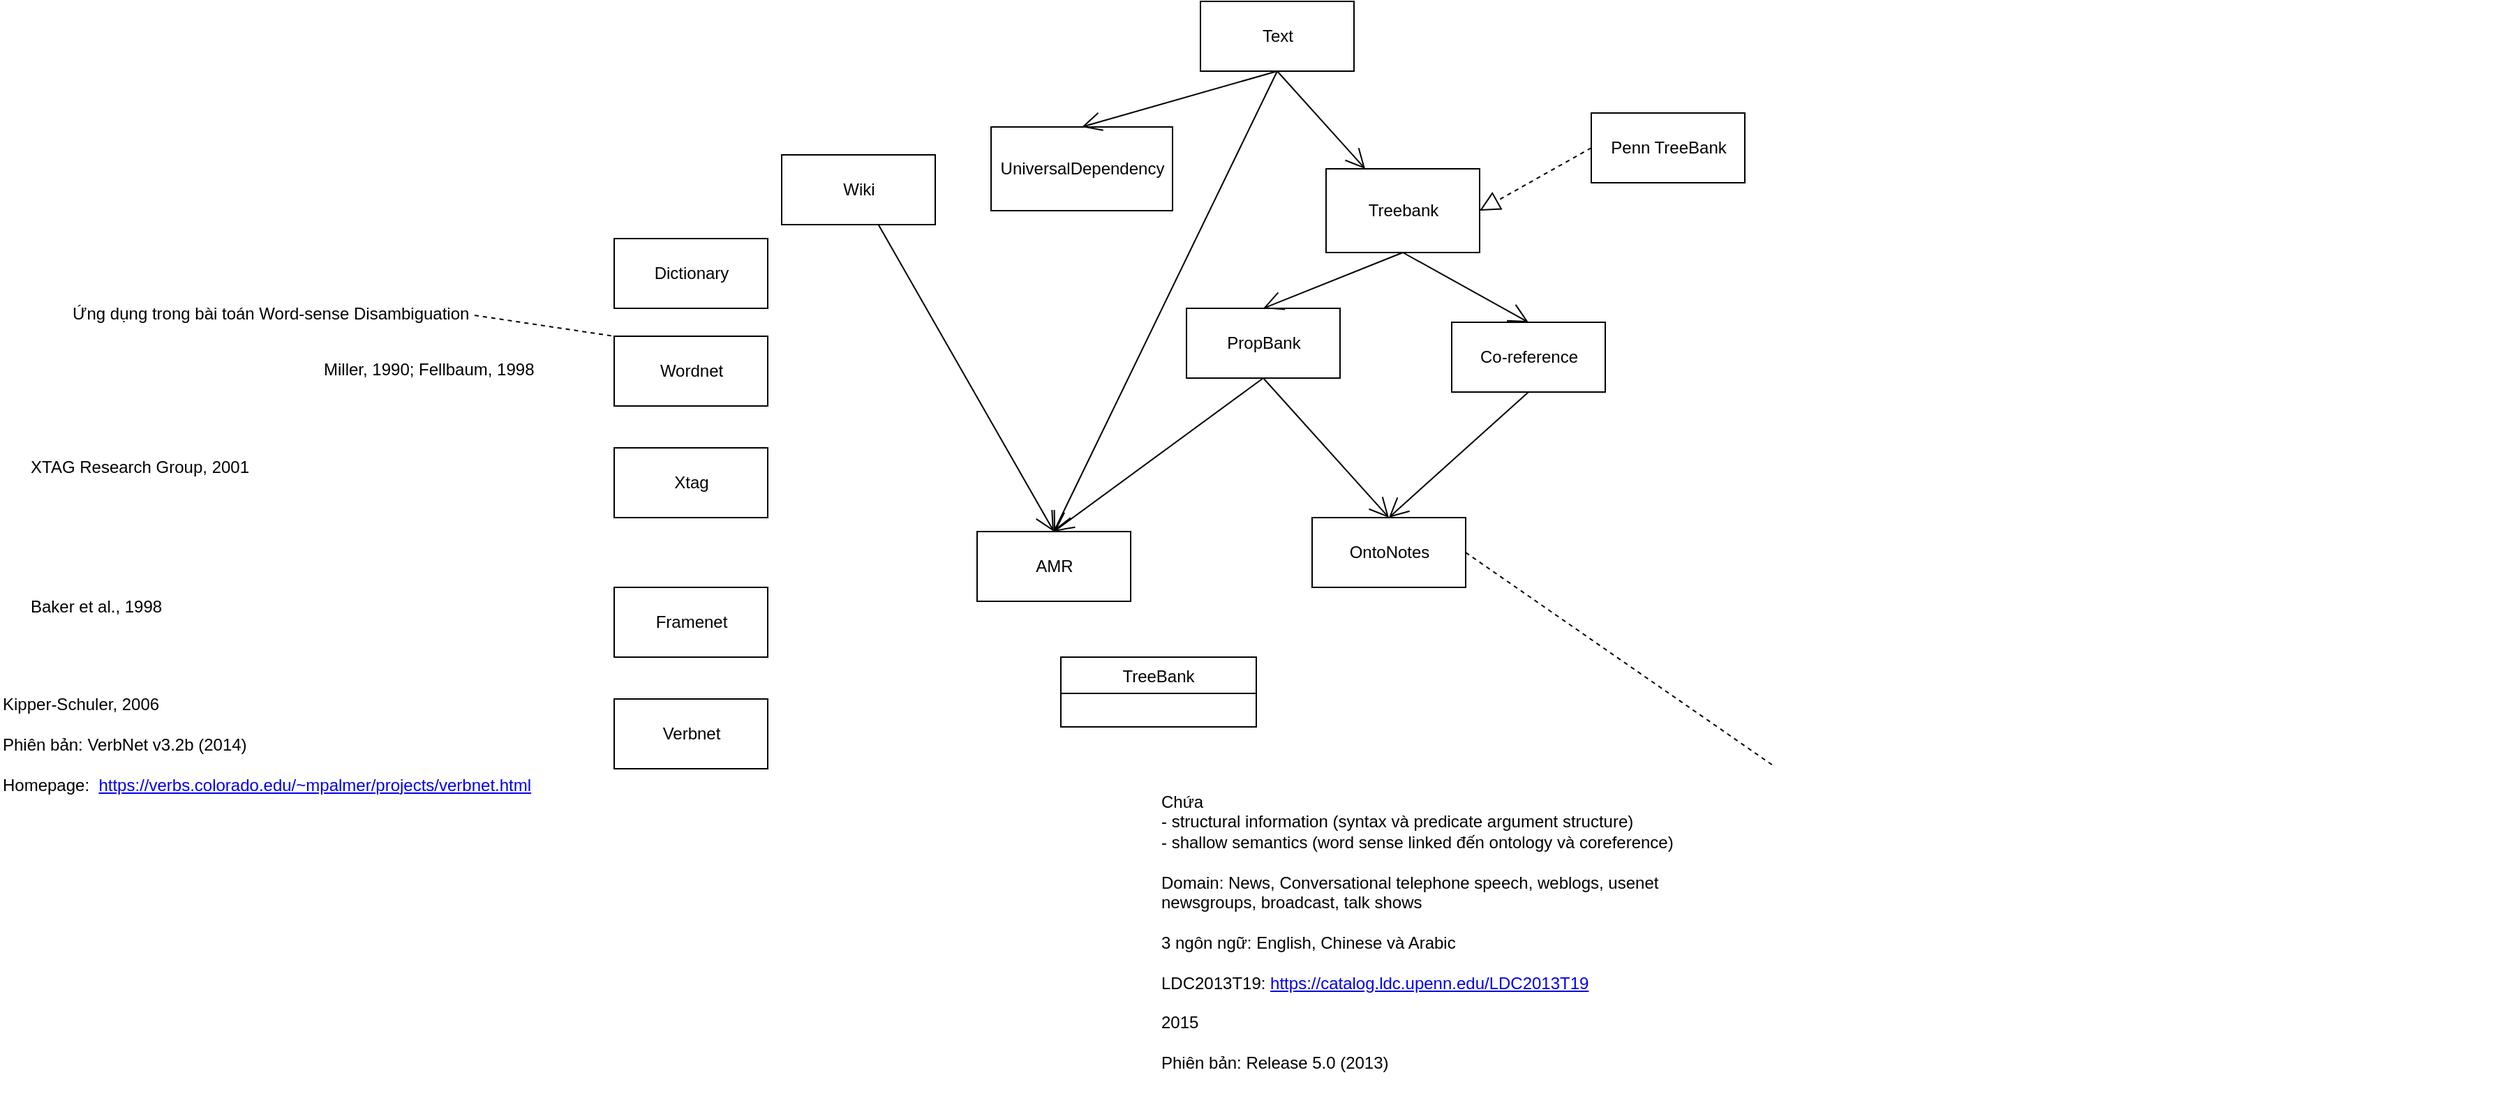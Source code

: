 <mxfile version="14.1.8" type="device"><diagram id="6dervFUlvg3aLGTYPtOQ" name="Page-1"><mxGraphModel dx="2138" dy="852" grid="1" gridSize="10" guides="1" tooltips="1" connect="1" arrows="1" fold="1" page="1" pageScale="1" pageWidth="850" pageHeight="1100" math="0" shadow="0"><root><mxCell id="0"/><mxCell id="1" parent="0"/><mxCell id="FJv5vvG_JwbECxpLXZnh-8" value="AMR" style="html=1;" parent="1" vertex="1"><mxGeometry x="280" y="410" width="110" height="50" as="geometry"/></mxCell><mxCell id="FJv5vvG_JwbECxpLXZnh-9" value="PropBank" style="html=1;" parent="1" vertex="1"><mxGeometry x="430" y="250" width="110" height="50" as="geometry"/></mxCell><mxCell id="FJv5vvG_JwbECxpLXZnh-12" value="" style="endArrow=open;endFill=1;endSize=12;html=1;entryX=0.5;entryY=0;entryDx=0;entryDy=0;exitX=0.5;exitY=1;exitDx=0;exitDy=0;" parent="1" source="FJv5vvG_JwbECxpLXZnh-9" target="FJv5vvG_JwbECxpLXZnh-8" edge="1"><mxGeometry width="160" relative="1" as="geometry"><mxPoint x="-70" y="630" as="sourcePoint"/><mxPoint x="-40" y="580" as="targetPoint"/></mxGeometry></mxCell><mxCell id="FJv5vvG_JwbECxpLXZnh-13" value="Wiki" style="html=1;" parent="1" vertex="1"><mxGeometry x="140" y="140" width="110" height="50" as="geometry"/></mxCell><mxCell id="FJv5vvG_JwbECxpLXZnh-14" value="" style="endArrow=open;endFill=1;endSize=12;html=1;entryX=0.5;entryY=0;entryDx=0;entryDy=0;" parent="1" source="FJv5vvG_JwbECxpLXZnh-13" target="FJv5vvG_JwbECxpLXZnh-8" edge="1"><mxGeometry width="160" relative="1" as="geometry"><mxPoint x="290" y="660" as="sourcePoint"/><mxPoint x="400" y="530" as="targetPoint"/></mxGeometry></mxCell><mxCell id="FJv5vvG_JwbECxpLXZnh-15" value="Framenet" style="html=1;" parent="1" vertex="1"><mxGeometry x="20" y="450" width="110" height="50" as="geometry"/></mxCell><mxCell id="FJv5vvG_JwbECxpLXZnh-16" value="Verbnet" style="html=1;" parent="1" vertex="1"><mxGeometry x="20" y="530" width="110" height="50" as="geometry"/></mxCell><mxCell id="FJv5vvG_JwbECxpLXZnh-17" value="Treebank" style="html=1;" parent="1" vertex="1"><mxGeometry x="530" y="150" width="110" height="60" as="geometry"/></mxCell><mxCell id="FJv5vvG_JwbECxpLXZnh-18" value="" style="endArrow=open;endFill=1;endSize=12;html=1;exitX=0.5;exitY=1;exitDx=0;exitDy=0;entryX=0.5;entryY=0;entryDx=0;entryDy=0;" parent="1" source="FJv5vvG_JwbECxpLXZnh-17" target="FJv5vvG_JwbECxpLXZnh-9" edge="1"><mxGeometry width="160" relative="1" as="geometry"><mxPoint x="-120" y="590" as="sourcePoint"/><mxPoint x="40" y="590" as="targetPoint"/></mxGeometry></mxCell><mxCell id="FJv5vvG_JwbECxpLXZnh-19" value="Co-reference" style="html=1;" parent="1" vertex="1"><mxGeometry x="620" y="260" width="110" height="50" as="geometry"/></mxCell><mxCell id="FJv5vvG_JwbECxpLXZnh-20" value="" style="endArrow=open;endFill=1;endSize=12;html=1;entryX=0.5;entryY=0;entryDx=0;entryDy=0;exitX=0.5;exitY=1;exitDx=0;exitDy=0;" parent="1" source="FJv5vvG_JwbECxpLXZnh-17" target="FJv5vvG_JwbECxpLXZnh-19" edge="1"><mxGeometry width="160" relative="1" as="geometry"><mxPoint x="175" y="390" as="sourcePoint"/><mxPoint x="35" y="470" as="targetPoint"/></mxGeometry></mxCell><mxCell id="FJv5vvG_JwbECxpLXZnh-21" value="OntoNotes" style="html=1;" parent="1" vertex="1"><mxGeometry x="520" y="400" width="110" height="50" as="geometry"/></mxCell><mxCell id="FJv5vvG_JwbECxpLXZnh-23" value="Text" style="html=1;" parent="1" vertex="1"><mxGeometry x="440" y="30" width="110" height="50" as="geometry"/></mxCell><mxCell id="FJv5vvG_JwbECxpLXZnh-24" value="Wordnet" style="html=1;" parent="1" vertex="1"><mxGeometry x="20" y="270" width="110" height="50" as="geometry"/></mxCell><mxCell id="FJv5vvG_JwbECxpLXZnh-25" value="Dictionary" style="html=1;" parent="1" vertex="1"><mxGeometry x="20" y="200" width="110" height="50" as="geometry"/></mxCell><mxCell id="FJv5vvG_JwbECxpLXZnh-26" value="" style="endArrow=open;endFill=1;endSize=12;html=1;exitX=0.5;exitY=1;exitDx=0;exitDy=0;" parent="1" source="FJv5vvG_JwbECxpLXZnh-23" target="FJv5vvG_JwbECxpLXZnh-17" edge="1"><mxGeometry width="160" relative="1" as="geometry"><mxPoint x="175" y="390" as="sourcePoint"/><mxPoint x="275" y="470" as="targetPoint"/></mxGeometry></mxCell><mxCell id="FJv5vvG_JwbECxpLXZnh-27" value="" style="endArrow=open;endFill=1;endSize=12;html=1;exitX=0.5;exitY=1;exitDx=0;exitDy=0;entryX=0.5;entryY=0;entryDx=0;entryDy=0;" parent="1" source="FJv5vvG_JwbECxpLXZnh-23" target="FJv5vvG_JwbECxpLXZnh-8" edge="1"><mxGeometry width="160" relative="1" as="geometry"><mxPoint x="475" y="130" as="sourcePoint"/><mxPoint x="540.455" y="160" as="targetPoint"/></mxGeometry></mxCell><mxCell id="FJv5vvG_JwbECxpLXZnh-29" value="" style="endArrow=open;endFill=1;endSize=12;html=1;entryX=0.5;entryY=0;entryDx=0;entryDy=0;exitX=0.5;exitY=1;exitDx=0;exitDy=0;" parent="1" source="FJv5vvG_JwbECxpLXZnh-9" target="FJv5vvG_JwbECxpLXZnh-21" edge="1"><mxGeometry width="160" relative="1" as="geometry"><mxPoint x="495" y="310" as="sourcePoint"/><mxPoint x="345" y="420" as="targetPoint"/></mxGeometry></mxCell><mxCell id="FJv5vvG_JwbECxpLXZnh-30" value="" style="endArrow=open;endFill=1;endSize=12;html=1;entryX=0.5;entryY=0;entryDx=0;entryDy=0;exitX=0.5;exitY=1;exitDx=0;exitDy=0;" parent="1" source="FJv5vvG_JwbECxpLXZnh-19" target="FJv5vvG_JwbECxpLXZnh-21" edge="1"><mxGeometry width="160" relative="1" as="geometry"><mxPoint x="495" y="310" as="sourcePoint"/><mxPoint x="605" y="400" as="targetPoint"/></mxGeometry></mxCell><mxCell id="FJv5vvG_JwbECxpLXZnh-31" value="TreeBank" style="swimlane;fontStyle=0;childLayout=stackLayout;horizontal=1;startSize=26;fillColor=none;horizontalStack=0;resizeParent=1;resizeParentMax=0;resizeLast=0;collapsible=1;marginBottom=0;" parent="1" vertex="1"><mxGeometry x="340" y="500" width="140" height="50" as="geometry"/></mxCell><mxCell id="FJv5vvG_JwbECxpLXZnh-36" value="" style="endArrow=block;dashed=1;endFill=0;endSize=12;html=1;entryX=1;entryY=0.5;entryDx=0;entryDy=0;exitX=0;exitY=0.5;exitDx=0;exitDy=0;" parent="1" target="FJv5vvG_JwbECxpLXZnh-17" edge="1" source="FJv5vvG_JwbECxpLXZnh-2"><mxGeometry width="160" relative="1" as="geometry"><mxPoint x="700" y="120" as="sourcePoint"/><mxPoint x="350" y="570" as="targetPoint"/></mxGeometry></mxCell><mxCell id="FJv5vvG_JwbECxpLXZnh-2" value="Penn TreeBank" style="html=1;" vertex="1" parent="1"><mxGeometry x="720" y="110" width="110" height="50" as="geometry"/></mxCell><mxCell id="FJv5vvG_JwbECxpLXZnh-3" value="UniversalDependency" style="html=1;" vertex="1" parent="1"><mxGeometry x="290" y="120" width="130" height="60" as="geometry"/></mxCell><mxCell id="FJv5vvG_JwbECxpLXZnh-4" value="" style="endArrow=open;endFill=1;endSize=12;html=1;exitX=0.5;exitY=1;exitDx=0;exitDy=0;entryX=0.5;entryY=0;entryDx=0;entryDy=0;" edge="1" parent="1" source="FJv5vvG_JwbECxpLXZnh-23" target="FJv5vvG_JwbECxpLXZnh-3"><mxGeometry width="160" relative="1" as="geometry"><mxPoint x="505" y="90" as="sourcePoint"/><mxPoint x="345" y="420" as="targetPoint"/></mxGeometry></mxCell><mxCell id="FJv5vvG_JwbECxpLXZnh-5" value="" style="shape=image;verticalLabelPosition=bottom;labelBackgroundColor=#ffffff;verticalAlign=top;aspect=fixed;imageAspect=0;image=https://catalog.ldc.upenn.edu/desc/addenda/LDC2013T19.eng.jpg;" vertex="1" parent="1"><mxGeometry x="850" y="340" width="520" height="475" as="geometry"/></mxCell><mxCell id="FJv5vvG_JwbECxpLXZnh-6" value="" style="endArrow=none;dashed=1;html=1;entryX=0;entryY=0.5;entryDx=0;entryDy=0;exitX=1;exitY=0.5;exitDx=0;exitDy=0;" edge="1" parent="1" source="FJv5vvG_JwbECxpLXZnh-21" target="FJv5vvG_JwbECxpLXZnh-5"><mxGeometry width="50" height="50" relative="1" as="geometry"><mxPoint x="350" y="660" as="sourcePoint"/><mxPoint x="400" y="610" as="targetPoint"/></mxGeometry></mxCell><mxCell id="FJv5vvG_JwbECxpLXZnh-7" value="Chứa&lt;br&gt;- structural information (syntax và predicate argument structure)&amp;nbsp;&lt;br&gt;- shallow semantics (word sense linked đến ontology và coreference)&lt;br&gt;&lt;br&gt;Domain: News, Conversational telephone speech, weblogs, usenet newsgroups, broadcast, talk shows&lt;br&gt;&lt;br&gt;3 ngôn ngữ: English, Chinese và Arabic&lt;br&gt;&lt;br&gt;LDC2013T19:&amp;nbsp;&lt;a href=&quot;https://catalog.ldc.upenn.edu/LDC2013T19&quot;&gt;https://catalog.ldc.upenn.edu/LDC2013T19&lt;/a&gt;&lt;br&gt;&lt;br&gt;2015&lt;br&gt;&lt;br&gt;Phiên bản:&amp;nbsp;Release 5.0 (2013)" style="text;html=1;strokeColor=none;fillColor=none;align=left;verticalAlign=top;whiteSpace=wrap;rounded=0;" vertex="1" parent="1"><mxGeometry x="410" y="590" width="380" height="220" as="geometry"/></mxCell><mxCell id="FJv5vvG_JwbECxpLXZnh-10" value="Kipper-Schuler, 2006&lt;br&gt;&lt;br&gt;Phiên bản: VerbNet v3.2b (2014)&lt;br&gt;&lt;br&gt;Homepage:&amp;nbsp;&amp;nbsp;&lt;a href=&quot;https://verbs.colorado.edu/~mpalmer/projects/verbnet.html&quot;&gt;https://verbs.colorado.edu/~mpalmer/projects/verbnet.html&lt;/a&gt;" style="text;html=1;strokeColor=none;fillColor=none;align=left;verticalAlign=top;whiteSpace=wrap;rounded=0;" vertex="1" parent="1"><mxGeometry x="-420" y="520" width="410" height="90" as="geometry"/></mxCell><mxCell id="FJv5vvG_JwbECxpLXZnh-11" value="Miller, 1990; Fellbaum, 1998" style="text;html=1;strokeColor=none;fillColor=none;align=left;verticalAlign=top;whiteSpace=wrap;rounded=0;" vertex="1" parent="1"><mxGeometry x="-190" y="280" width="180" height="30" as="geometry"/></mxCell><mxCell id="FJv5vvG_JwbECxpLXZnh-22" value="Xtag" style="html=1;" vertex="1" parent="1"><mxGeometry x="20" y="350" width="110" height="50" as="geometry"/></mxCell><mxCell id="FJv5vvG_JwbECxpLXZnh-28" value="XTAG Research Group, 2001" style="text;html=1;strokeColor=none;fillColor=none;align=left;verticalAlign=top;whiteSpace=wrap;rounded=0;" vertex="1" parent="1"><mxGeometry x="-400" y="350" width="410" height="30" as="geometry"/></mxCell><mxCell id="FJv5vvG_JwbECxpLXZnh-32" value="Baker et al., 1998" style="text;html=1;strokeColor=none;fillColor=none;align=left;verticalAlign=top;whiteSpace=wrap;rounded=0;" vertex="1" parent="1"><mxGeometry x="-400" y="450" width="140" height="30" as="geometry"/></mxCell><mxCell id="FJv5vvG_JwbECxpLXZnh-35" value="" style="endArrow=none;dashed=1;html=1;entryX=0;entryY=0;entryDx=0;entryDy=0;exitX=1;exitY=0.5;exitDx=0;exitDy=0;" edge="1" parent="1" source="FJv5vvG_JwbECxpLXZnh-38" target="FJv5vvG_JwbECxpLXZnh-24"><mxGeometry width="50" height="50" relative="1" as="geometry"><mxPoint x="-100" y="260" as="sourcePoint"/><mxPoint x="-260" y="230" as="targetPoint"/></mxGeometry></mxCell><mxCell id="FJv5vvG_JwbECxpLXZnh-38" value="Ứng dụng trong bài toán Word-sense Disambiguation" style="text;html=1;strokeColor=none;fillColor=none;align=left;verticalAlign=top;whiteSpace=wrap;rounded=0;" vertex="1" parent="1"><mxGeometry x="-370" y="240" width="290" height="30" as="geometry"/></mxCell></root></mxGraphModel></diagram></mxfile>